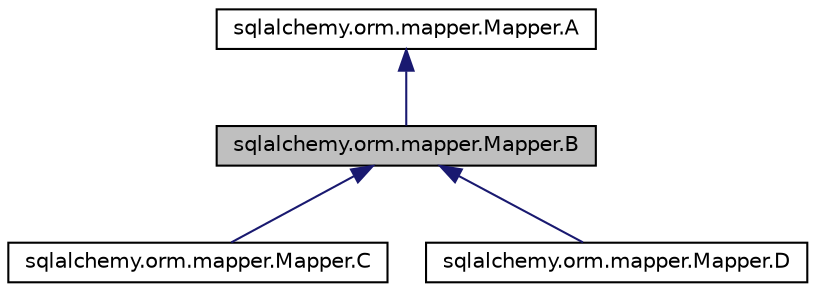 digraph "sqlalchemy.orm.mapper.Mapper.B"
{
 // LATEX_PDF_SIZE
  edge [fontname="Helvetica",fontsize="10",labelfontname="Helvetica",labelfontsize="10"];
  node [fontname="Helvetica",fontsize="10",shape=record];
  Node1 [label="sqlalchemy.orm.mapper.Mapper.B",height=0.2,width=0.4,color="black", fillcolor="grey75", style="filled", fontcolor="black",tooltip=" "];
  Node2 -> Node1 [dir="back",color="midnightblue",fontsize="10",style="solid",fontname="Helvetica"];
  Node2 [label="sqlalchemy.orm.mapper.Mapper.A",height=0.2,width=0.4,color="black", fillcolor="white", style="filled",URL="$classsqlalchemy_1_1orm_1_1mapper_1_1Mapper_1_1A.html",tooltip=" "];
  Node1 -> Node3 [dir="back",color="midnightblue",fontsize="10",style="solid",fontname="Helvetica"];
  Node3 [label="sqlalchemy.orm.mapper.Mapper.C",height=0.2,width=0.4,color="black", fillcolor="white", style="filled",URL="$classsqlalchemy_1_1orm_1_1mapper_1_1Mapper_1_1C.html",tooltip=" "];
  Node1 -> Node4 [dir="back",color="midnightblue",fontsize="10",style="solid",fontname="Helvetica"];
  Node4 [label="sqlalchemy.orm.mapper.Mapper.D",height=0.2,width=0.4,color="black", fillcolor="white", style="filled",URL="$classsqlalchemy_1_1orm_1_1mapper_1_1Mapper_1_1D.html",tooltip=" "];
}
